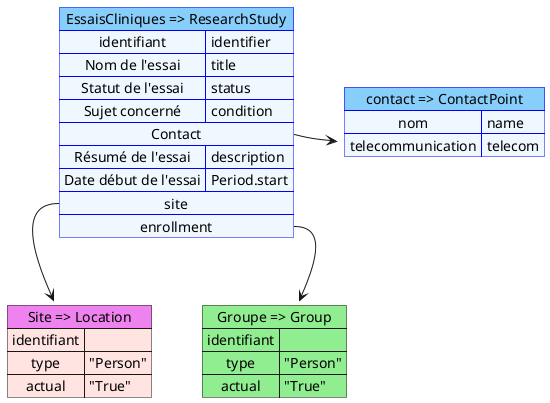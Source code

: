 @startuml mappingResearchStudy

map "Site => Location" as Location #back:MistyRose;header:Violet {
    identifiant =>
    type => "Person"
    actual => "True"
}

map "Groupe => Group" as Group #back:LightGreen;header:LightGreen {
    identifiant =>
    type => "Person"
    actual => "True"
}


map "contact => ContactPoint" as contact #back:AliceBlue;header:LightSkyBlue;line:blue {
    nom => name
    telecommunication => telecom
}

map "EssaisCliniques => ResearchStudy" as RS #back:AliceBlue;header:LightSkyBlue;line:blue {
    identifiant => identifier
    Nom de l'essai => title 
    Statut de l'essai => status 
    Sujet concerné => condition
    Contact *-> contact
    Résumé de l'essai => description
    Date début de l'essai => Period.start
    site *--> Location
    enrollment *--> Group
}

@enduml
